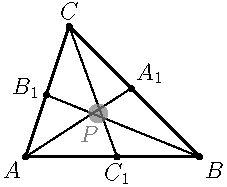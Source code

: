 import geometry;

size(4cm);

real
    alpha = 0.475, beta = 1.0 - alpha;

point
    pA = (0,0), pB = (4,0), pC = (1,3),
    pA1 = alpha * pB + beta * pC,
    pB1 = alpha * pC + beta * pA,
    pC1 = alpha * pA + beta * pB,
    pP = (pA + pB + pC) / 3,
    pM = extension(pA, pA1, pB, pB1),
    pN = extension(pB, pB1, pC, pC1),
    pK = extension(pC, pC1, pA, pA1);

real epsilon = max(abs(pM - pP), abs(pN - pP), abs(pK - pP));

draw(triangle(pA, pB, pC), linewidth(1));
draw(pA--pA1 ^^ pB--pB1 ^^ pC--pC1);

pen gray = gray(0.5)+opacity(0.7);

fill((path)circle(pP, 1.5epsilon), gray);
label("$P$", pP, SW + S, gray);


dot(Label("$A$", pA, SW));
dot(Label("$B$", pB, SE));
dot(Label("$C$", pC, N));
dot(Label("$A_1$", pA1, NE));
dot(Label("$B_1$", pB1, WNW));
dot(Label("$C_1$", pC1, S));

